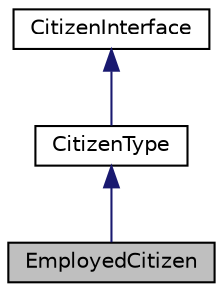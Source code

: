 digraph "EmployedCitizen"
{
 // LATEX_PDF_SIZE
  edge [fontname="Helvetica",fontsize="10",labelfontname="Helvetica",labelfontsize="10"];
  node [fontname="Helvetica",fontsize="10",shape=record];
  Node1 [label="EmployedCitizen",height=0.2,width=0.4,color="black", fillcolor="grey75", style="filled", fontcolor="black",tooltip="Concrete decorator class for employed citizens."];
  Node2 -> Node1 [dir="back",color="midnightblue",fontsize="10",style="solid",fontname="Helvetica"];
  Node2 [label="CitizenType",height=0.2,width=0.4,color="black", fillcolor="white", style="filled",URL="$classCitizenType.html",tooltip="A decorator class for enhancing the functionality of citizen objects."];
  Node3 -> Node2 [dir="back",color="midnightblue",fontsize="10",style="solid",fontname="Helvetica"];
  Node3 [label="CitizenInterface",height=0.2,width=0.4,color="black", fillcolor="white", style="filled",URL="$classCitizenInterface.html",tooltip="An abstract base class that defines the interface for Citizen components."];
}
